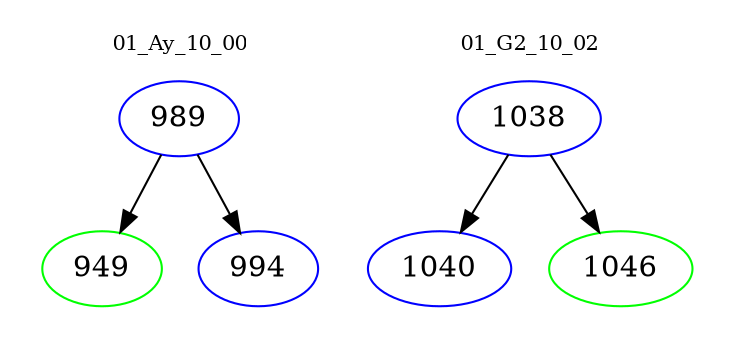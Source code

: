 digraph{
subgraph cluster_0 {
color = white
label = "01_Ay_10_00";
fontsize=10;
T0_989 [label="989", color="blue"]
T0_989 -> T0_949 [color="black"]
T0_949 [label="949", color="green"]
T0_989 -> T0_994 [color="black"]
T0_994 [label="994", color="blue"]
}
subgraph cluster_1 {
color = white
label = "01_G2_10_02";
fontsize=10;
T1_1038 [label="1038", color="blue"]
T1_1038 -> T1_1040 [color="black"]
T1_1040 [label="1040", color="blue"]
T1_1038 -> T1_1046 [color="black"]
T1_1046 [label="1046", color="green"]
}
}
